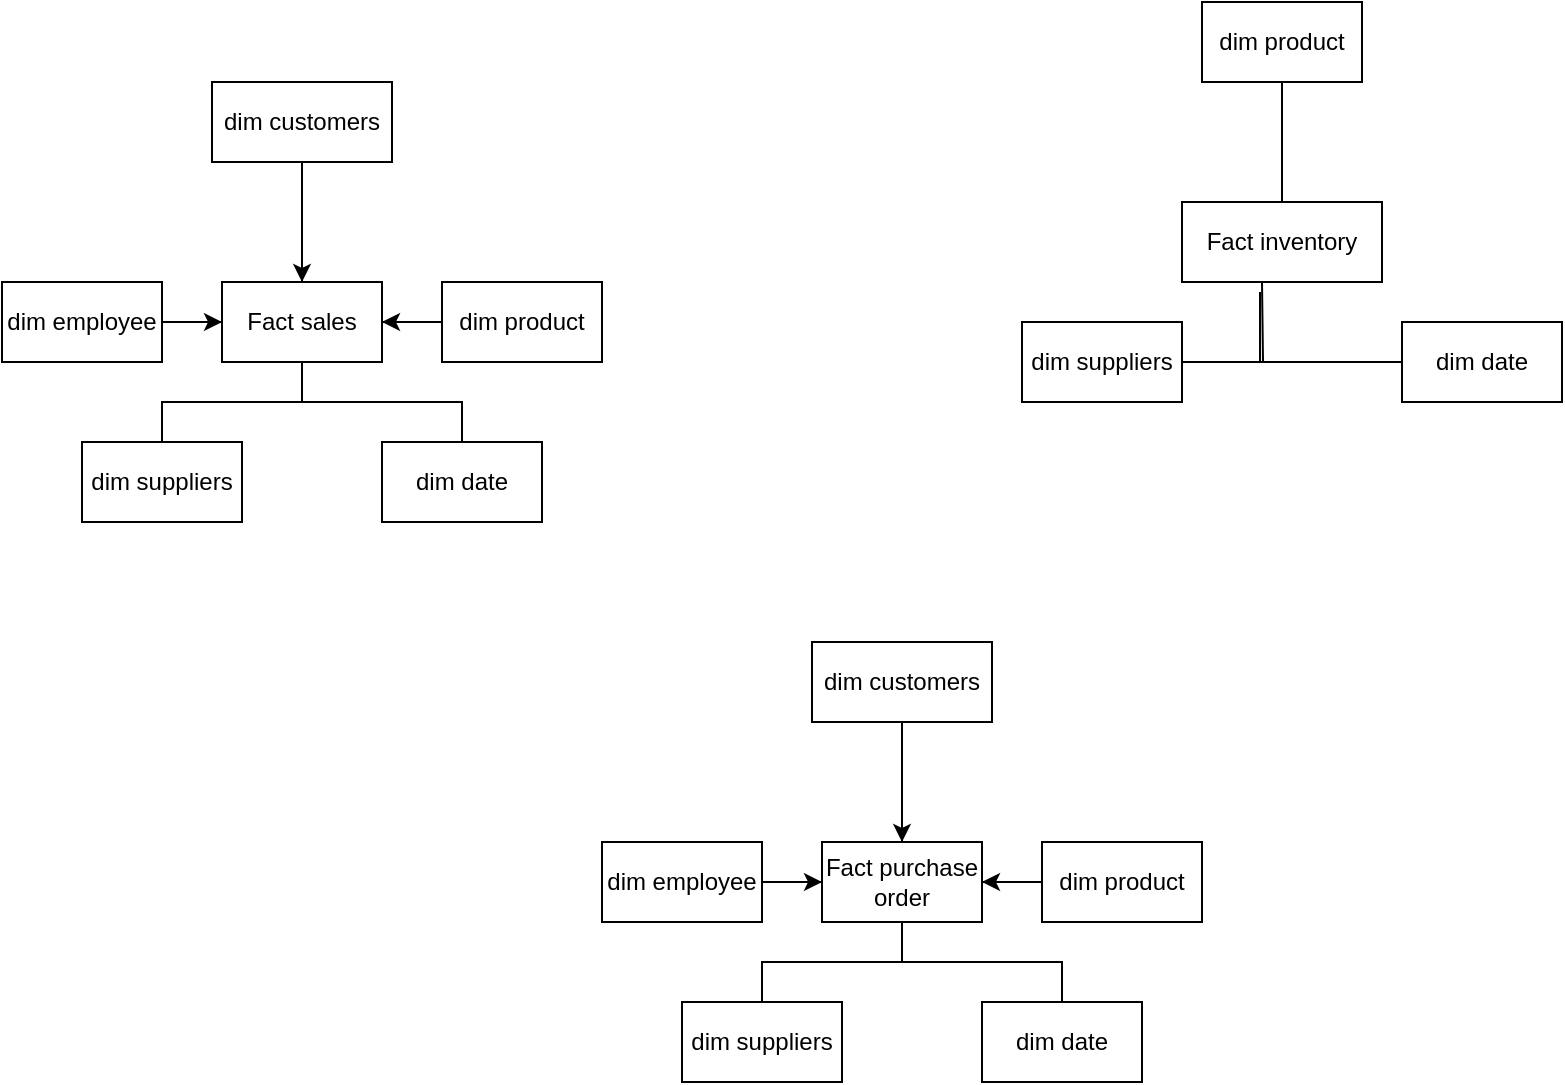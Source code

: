 <mxfile version="16.5.6" type="device"><diagram id="-vd0uLaxzaOAm_sPqlJ_" name="Conceptual Model"><mxGraphModel dx="1422" dy="762" grid="1" gridSize="10" guides="1" tooltips="1" connect="1" arrows="1" fold="1" page="1" pageScale="1" pageWidth="827" pageHeight="1169" math="0" shadow="0"><root><mxCell id="0"/><mxCell id="1" parent="0"/><mxCell id="oBqbrH9Sip0m-VBdkx52-2" value="Fact inventory" style="rounded=0;whiteSpace=wrap;html=1;" vertex="1" parent="1"><mxGeometry x="650" y="130" width="100" height="40" as="geometry"/></mxCell><mxCell id="oBqbrH9Sip0m-VBdkx52-25" value="" style="edgeStyle=orthogonalEdgeStyle;rounded=0;orthogonalLoop=1;jettySize=auto;html=1;endArrow=none;endFill=0;" edge="1" parent="1" source="oBqbrH9Sip0m-VBdkx52-4" target="oBqbrH9Sip0m-VBdkx52-7"><mxGeometry relative="1" as="geometry"/></mxCell><mxCell id="oBqbrH9Sip0m-VBdkx52-26" value="" style="edgeStyle=orthogonalEdgeStyle;rounded=0;orthogonalLoop=1;jettySize=auto;html=1;endArrow=none;endFill=0;" edge="1" parent="1" source="oBqbrH9Sip0m-VBdkx52-4" target="oBqbrH9Sip0m-VBdkx52-7"><mxGeometry relative="1" as="geometry"/></mxCell><mxCell id="oBqbrH9Sip0m-VBdkx52-27" value="" style="edgeStyle=orthogonalEdgeStyle;rounded=0;orthogonalLoop=1;jettySize=auto;html=1;endArrow=none;endFill=0;" edge="1" parent="1" source="oBqbrH9Sip0m-VBdkx52-4" target="oBqbrH9Sip0m-VBdkx52-6"><mxGeometry relative="1" as="geometry"/></mxCell><mxCell id="oBqbrH9Sip0m-VBdkx52-28" value="" style="edgeStyle=orthogonalEdgeStyle;rounded=0;orthogonalLoop=1;jettySize=auto;html=1;startArrow=none;startFill=0;endArrow=baseDash;endFill=0;" edge="1" parent="1" source="oBqbrH9Sip0m-VBdkx52-4" target="oBqbrH9Sip0m-VBdkx52-6"><mxGeometry relative="1" as="geometry"/></mxCell><mxCell id="oBqbrH9Sip0m-VBdkx52-4" value="Fact sales" style="rounded=0;whiteSpace=wrap;html=1;" vertex="1" parent="1"><mxGeometry x="170" y="170" width="80" height="40" as="geometry"/></mxCell><mxCell id="oBqbrH9Sip0m-VBdkx52-17" style="edgeStyle=orthogonalEdgeStyle;rounded=0;orthogonalLoop=1;jettySize=auto;html=1;entryX=0.5;entryY=0;entryDx=0;entryDy=0;" edge="1" parent="1" source="oBqbrH9Sip0m-VBdkx52-5" target="oBqbrH9Sip0m-VBdkx52-4"><mxGeometry relative="1" as="geometry"/></mxCell><mxCell id="oBqbrH9Sip0m-VBdkx52-5" value="dim customers" style="rounded=0;whiteSpace=wrap;html=1;" vertex="1" parent="1"><mxGeometry x="165" y="70" width="90" height="40" as="geometry"/></mxCell><mxCell id="oBqbrH9Sip0m-VBdkx52-16" style="edgeStyle=orthogonalEdgeStyle;rounded=0;orthogonalLoop=1;jettySize=auto;html=1;" edge="1" parent="1" source="oBqbrH9Sip0m-VBdkx52-6" target="oBqbrH9Sip0m-VBdkx52-4"><mxGeometry relative="1" as="geometry"/></mxCell><mxCell id="oBqbrH9Sip0m-VBdkx52-6" value="dim product" style="rounded=0;whiteSpace=wrap;html=1;" vertex="1" parent="1"><mxGeometry x="280" y="170" width="80" height="40" as="geometry"/></mxCell><mxCell id="oBqbrH9Sip0m-VBdkx52-15" style="edgeStyle=orthogonalEdgeStyle;rounded=0;orthogonalLoop=1;jettySize=auto;html=1;" edge="1" parent="1" source="oBqbrH9Sip0m-VBdkx52-7" target="oBqbrH9Sip0m-VBdkx52-4"><mxGeometry relative="1" as="geometry"/></mxCell><mxCell id="oBqbrH9Sip0m-VBdkx52-7" value="dim employee" style="rounded=0;whiteSpace=wrap;html=1;" vertex="1" parent="1"><mxGeometry x="60" y="170" width="80" height="40" as="geometry"/></mxCell><mxCell id="oBqbrH9Sip0m-VBdkx52-13" style="edgeStyle=orthogonalEdgeStyle;rounded=0;orthogonalLoop=1;jettySize=auto;html=1;endArrow=none;endFill=0;" edge="1" parent="1" source="oBqbrH9Sip0m-VBdkx52-8" target="oBqbrH9Sip0m-VBdkx52-4"><mxGeometry relative="1" as="geometry"/></mxCell><mxCell id="oBqbrH9Sip0m-VBdkx52-8" value="dim suppliers" style="rounded=0;whiteSpace=wrap;html=1;" vertex="1" parent="1"><mxGeometry x="100" y="250" width="80" height="40" as="geometry"/></mxCell><mxCell id="oBqbrH9Sip0m-VBdkx52-14" style="edgeStyle=orthogonalEdgeStyle;rounded=0;orthogonalLoop=1;jettySize=auto;html=1;entryX=0.5;entryY=1;entryDx=0;entryDy=0;endArrow=none;endFill=0;" edge="1" parent="1" source="oBqbrH9Sip0m-VBdkx52-9" target="oBqbrH9Sip0m-VBdkx52-4"><mxGeometry relative="1" as="geometry"/></mxCell><mxCell id="oBqbrH9Sip0m-VBdkx52-9" value="dim date" style="rounded=0;whiteSpace=wrap;html=1;" vertex="1" parent="1"><mxGeometry x="250" y="250" width="80" height="40" as="geometry"/></mxCell><mxCell id="oBqbrH9Sip0m-VBdkx52-22" style="edgeStyle=orthogonalEdgeStyle;rounded=0;orthogonalLoop=1;jettySize=auto;html=1;endArrow=none;endFill=0;" edge="1" parent="1"><mxGeometry relative="1" as="geometry"><mxPoint x="140" y="190" as="sourcePoint"/><mxPoint x="170" y="190" as="targetPoint"/></mxGeometry></mxCell><mxCell id="oBqbrH9Sip0m-VBdkx52-23" style="edgeStyle=orthogonalEdgeStyle;rounded=0;orthogonalLoop=1;jettySize=auto;html=1;entryX=0.5;entryY=0;entryDx=0;entryDy=0;endArrow=none;endFill=0;" edge="1" parent="1"><mxGeometry relative="1" as="geometry"><mxPoint x="210" y="110" as="sourcePoint"/><mxPoint x="210" y="170" as="targetPoint"/></mxGeometry></mxCell><mxCell id="oBqbrH9Sip0m-VBdkx52-24" style="edgeStyle=orthogonalEdgeStyle;rounded=0;orthogonalLoop=1;jettySize=auto;html=1;endArrow=baseDash;endFill=0;startArrow=none;startFill=0;" edge="1" parent="1"><mxGeometry relative="1" as="geometry"><mxPoint x="280" y="190" as="sourcePoint"/><mxPoint x="250" y="190" as="targetPoint"/></mxGeometry></mxCell><mxCell id="oBqbrH9Sip0m-VBdkx52-33" value="" style="edgeStyle=orthogonalEdgeStyle;rounded=0;orthogonalLoop=1;jettySize=auto;html=1;startArrow=none;startFill=0;endArrow=none;endFill=0;" edge="1" parent="1" source="oBqbrH9Sip0m-VBdkx52-30" target="oBqbrH9Sip0m-VBdkx52-2"><mxGeometry relative="1" as="geometry"/></mxCell><mxCell id="oBqbrH9Sip0m-VBdkx52-30" value="dim product" style="rounded=0;whiteSpace=wrap;html=1;" vertex="1" parent="1"><mxGeometry x="660" y="30" width="80" height="40" as="geometry"/></mxCell><mxCell id="oBqbrH9Sip0m-VBdkx52-34" style="edgeStyle=orthogonalEdgeStyle;rounded=0;orthogonalLoop=1;jettySize=auto;html=1;startArrow=none;startFill=0;endArrow=none;endFill=0;" edge="1" parent="1" source="oBqbrH9Sip0m-VBdkx52-31"><mxGeometry relative="1" as="geometry"><mxPoint x="690" y="170" as="targetPoint"/></mxGeometry></mxCell><mxCell id="oBqbrH9Sip0m-VBdkx52-31" value="dim suppliers" style="rounded=0;whiteSpace=wrap;html=1;" vertex="1" parent="1"><mxGeometry x="570" y="190" width="80" height="40" as="geometry"/></mxCell><mxCell id="oBqbrH9Sip0m-VBdkx52-35" style="edgeStyle=orthogonalEdgeStyle;rounded=0;orthogonalLoop=1;jettySize=auto;html=1;entryX=0.39;entryY=1.125;entryDx=0;entryDy=0;entryPerimeter=0;startArrow=none;startFill=0;endArrow=none;endFill=0;" edge="1" parent="1" source="oBqbrH9Sip0m-VBdkx52-32" target="oBqbrH9Sip0m-VBdkx52-2"><mxGeometry relative="1" as="geometry"/></mxCell><mxCell id="oBqbrH9Sip0m-VBdkx52-32" value="dim date" style="rounded=0;whiteSpace=wrap;html=1;" vertex="1" parent="1"><mxGeometry x="760" y="190" width="80" height="40" as="geometry"/></mxCell><mxCell id="oBqbrH9Sip0m-VBdkx52-36" value="" style="edgeStyle=orthogonalEdgeStyle;rounded=0;orthogonalLoop=1;jettySize=auto;html=1;endArrow=none;endFill=0;" edge="1" parent="1" source="oBqbrH9Sip0m-VBdkx52-40" target="oBqbrH9Sip0m-VBdkx52-46"><mxGeometry relative="1" as="geometry"/></mxCell><mxCell id="oBqbrH9Sip0m-VBdkx52-37" value="" style="edgeStyle=orthogonalEdgeStyle;rounded=0;orthogonalLoop=1;jettySize=auto;html=1;endArrow=none;endFill=0;" edge="1" parent="1" source="oBqbrH9Sip0m-VBdkx52-40" target="oBqbrH9Sip0m-VBdkx52-46"><mxGeometry relative="1" as="geometry"/></mxCell><mxCell id="oBqbrH9Sip0m-VBdkx52-38" value="" style="edgeStyle=orthogonalEdgeStyle;rounded=0;orthogonalLoop=1;jettySize=auto;html=1;endArrow=none;endFill=0;" edge="1" parent="1" source="oBqbrH9Sip0m-VBdkx52-40" target="oBqbrH9Sip0m-VBdkx52-44"><mxGeometry relative="1" as="geometry"/></mxCell><mxCell id="oBqbrH9Sip0m-VBdkx52-39" value="" style="edgeStyle=orthogonalEdgeStyle;rounded=0;orthogonalLoop=1;jettySize=auto;html=1;startArrow=none;startFill=0;endArrow=baseDash;endFill=0;" edge="1" parent="1" source="oBqbrH9Sip0m-VBdkx52-40" target="oBqbrH9Sip0m-VBdkx52-44"><mxGeometry relative="1" as="geometry"/></mxCell><mxCell id="oBqbrH9Sip0m-VBdkx52-40" value="Fact purchase order" style="rounded=0;whiteSpace=wrap;html=1;" vertex="1" parent="1"><mxGeometry x="470" y="450" width="80" height="40" as="geometry"/></mxCell><mxCell id="oBqbrH9Sip0m-VBdkx52-41" style="edgeStyle=orthogonalEdgeStyle;rounded=0;orthogonalLoop=1;jettySize=auto;html=1;entryX=0.5;entryY=0;entryDx=0;entryDy=0;" edge="1" parent="1" source="oBqbrH9Sip0m-VBdkx52-42" target="oBqbrH9Sip0m-VBdkx52-40"><mxGeometry relative="1" as="geometry"/></mxCell><mxCell id="oBqbrH9Sip0m-VBdkx52-42" value="dim customers" style="rounded=0;whiteSpace=wrap;html=1;" vertex="1" parent="1"><mxGeometry x="465" y="350" width="90" height="40" as="geometry"/></mxCell><mxCell id="oBqbrH9Sip0m-VBdkx52-43" style="edgeStyle=orthogonalEdgeStyle;rounded=0;orthogonalLoop=1;jettySize=auto;html=1;" edge="1" parent="1" source="oBqbrH9Sip0m-VBdkx52-44" target="oBqbrH9Sip0m-VBdkx52-40"><mxGeometry relative="1" as="geometry"/></mxCell><mxCell id="oBqbrH9Sip0m-VBdkx52-44" value="dim product" style="rounded=0;whiteSpace=wrap;html=1;" vertex="1" parent="1"><mxGeometry x="580" y="450" width="80" height="40" as="geometry"/></mxCell><mxCell id="oBqbrH9Sip0m-VBdkx52-45" style="edgeStyle=orthogonalEdgeStyle;rounded=0;orthogonalLoop=1;jettySize=auto;html=1;" edge="1" parent="1" source="oBqbrH9Sip0m-VBdkx52-46" target="oBqbrH9Sip0m-VBdkx52-40"><mxGeometry relative="1" as="geometry"/></mxCell><mxCell id="oBqbrH9Sip0m-VBdkx52-46" value="dim employee" style="rounded=0;whiteSpace=wrap;html=1;" vertex="1" parent="1"><mxGeometry x="360" y="450" width="80" height="40" as="geometry"/></mxCell><mxCell id="oBqbrH9Sip0m-VBdkx52-47" style="edgeStyle=orthogonalEdgeStyle;rounded=0;orthogonalLoop=1;jettySize=auto;html=1;endArrow=none;endFill=0;" edge="1" parent="1" source="oBqbrH9Sip0m-VBdkx52-48" target="oBqbrH9Sip0m-VBdkx52-40"><mxGeometry relative="1" as="geometry"/></mxCell><mxCell id="oBqbrH9Sip0m-VBdkx52-48" value="dim suppliers" style="rounded=0;whiteSpace=wrap;html=1;" vertex="1" parent="1"><mxGeometry x="400" y="530" width="80" height="40" as="geometry"/></mxCell><mxCell id="oBqbrH9Sip0m-VBdkx52-49" style="edgeStyle=orthogonalEdgeStyle;rounded=0;orthogonalLoop=1;jettySize=auto;html=1;entryX=0.5;entryY=1;entryDx=0;entryDy=0;endArrow=none;endFill=0;" edge="1" parent="1" source="oBqbrH9Sip0m-VBdkx52-50" target="oBqbrH9Sip0m-VBdkx52-40"><mxGeometry relative="1" as="geometry"/></mxCell><mxCell id="oBqbrH9Sip0m-VBdkx52-50" value="dim date" style="rounded=0;whiteSpace=wrap;html=1;" vertex="1" parent="1"><mxGeometry x="550" y="530" width="80" height="40" as="geometry"/></mxCell><mxCell id="oBqbrH9Sip0m-VBdkx52-51" style="edgeStyle=orthogonalEdgeStyle;rounded=0;orthogonalLoop=1;jettySize=auto;html=1;endArrow=none;endFill=0;" edge="1" parent="1"><mxGeometry relative="1" as="geometry"><mxPoint x="440" y="470" as="sourcePoint"/><mxPoint x="470" y="470" as="targetPoint"/></mxGeometry></mxCell><mxCell id="oBqbrH9Sip0m-VBdkx52-52" style="edgeStyle=orthogonalEdgeStyle;rounded=0;orthogonalLoop=1;jettySize=auto;html=1;entryX=0.5;entryY=0;entryDx=0;entryDy=0;endArrow=none;endFill=0;" edge="1" parent="1"><mxGeometry relative="1" as="geometry"><mxPoint x="510" y="390" as="sourcePoint"/><mxPoint x="510" y="450" as="targetPoint"/></mxGeometry></mxCell><mxCell id="oBqbrH9Sip0m-VBdkx52-53" style="edgeStyle=orthogonalEdgeStyle;rounded=0;orthogonalLoop=1;jettySize=auto;html=1;endArrow=baseDash;endFill=0;startArrow=none;startFill=0;" edge="1" parent="1"><mxGeometry relative="1" as="geometry"><mxPoint x="580" y="470" as="sourcePoint"/><mxPoint x="550" y="470" as="targetPoint"/></mxGeometry></mxCell></root></mxGraphModel></diagram></mxfile>